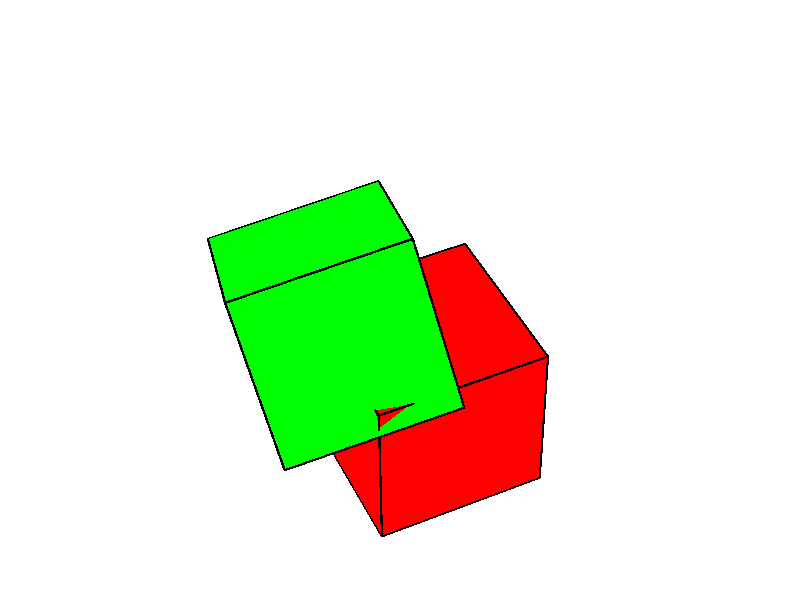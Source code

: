 #version 3.7;
#include "shapes.inc"
background {color rgb<1.000000,1.000000,1.000000>}
camera {
perspective
right x*image_width/image_height
location <3.962000, 4.827000, -5.270000>
look_at <0.500000, 0.500000, 0.500000>
angle 25.000000
sky <0.000000, 1.000000, 0.000000>
}
light_source { <3.962000, 4.827000, -5.270000> rgb<1.000000, 1.000000, 1.000000> shadowless}

global_settings { assumed_gamma 2.2 }
union {

#declare crystal1 =
  texture { pigment { rgbt <1.000000,0.000000,0.000000,0.000000> } finish {ambient 0.600000 diffuse 0.600000 reflection 0.000000} }
#declare crystal1edge =
  texture { pigment { rgbt <0.000000,0.000000,0.000000,0.004924> } finish {ambient 0.600000 diffuse 0.600000 reflection 0.000000} }
    box {<-.5,-.5,-.5>, <.5,.5,.5> scale   0.79370052598406 matrix <-0.0919661180482978, 0.171611357975663,-0.980862770699793,-0.565166903473556,-0.820000215341766,-0.0904766160815561, -0.81983449814535, 0.546030391693727, 0.172401296391748,0.,0.,0.> translate <  0.65066072473616, 0.459206221929829,0.0999906766624075>
    texture { crystal1 }
  }
union
{
    cylinder {<              -0.5,              -0.5,              -0.5>,
              <               0.5,              -0.5,              -0.5>,
              0.00620350490899431
    texture { crystal1edge }
  }
    sphere {<              -0.5,              -0.5,              -0.5>,
              0.00620350490899431
    texture { crystal1edge }
  }
    sphere {<               0.5,              -0.5,              -0.5>,
              0.00620350490899431
    texture { crystal1edge }
  }
    cylinder {<               0.5,              -0.5,              -0.5>,
              <               0.5,               0.5,              -0.5>,
              0.00620350490899431
    texture { crystal1edge }
  }
    sphere {<               0.5,              -0.5,              -0.5>,
              0.00620350490899431
    texture { crystal1edge }
  }
    sphere {<               0.5,               0.5,              -0.5>,
              0.00620350490899431
    texture { crystal1edge }
  }
    cylinder {<               0.5,               0.5,              -0.5>,
              <              -0.5,               0.5,              -0.5>,
              0.00620350490899431
    texture { crystal1edge }
  }
    sphere {<               0.5,               0.5,              -0.5>,
              0.00620350490899431
    texture { crystal1edge }
  }
    sphere {<              -0.5,               0.5,              -0.5>,
              0.00620350490899431
    texture { crystal1edge }
  }
    cylinder {<              -0.5,               0.5,              -0.5>,
              <              -0.5,              -0.5,              -0.5>,
              0.00620350490899431
    texture { crystal1edge }
  }
    sphere {<              -0.5,               0.5,              -0.5>,
              0.00620350490899431
    texture { crystal1edge }
  }
    sphere {<              -0.5,              -0.5,              -0.5>,
              0.00620350490899431
    texture { crystal1edge }
  }
    cylinder {<              -0.5,              -0.5,               0.5>,
              <               0.5,              -0.5,               0.5>,
              0.00620350490899431
    texture { crystal1edge }
  }
    sphere {<              -0.5,              -0.5,               0.5>,
              0.00620350490899431
    texture { crystal1edge }
  }
    sphere {<               0.5,              -0.5,               0.5>,
              0.00620350490899431
    texture { crystal1edge }
  }
    cylinder {<               0.5,              -0.5,               0.5>,
              <               0.5,               0.5,               0.5>,
              0.00620350490899431
    texture { crystal1edge }
  }
    sphere {<               0.5,              -0.5,               0.5>,
              0.00620350490899431
    texture { crystal1edge }
  }
    sphere {<               0.5,               0.5,               0.5>,
              0.00620350490899431
    texture { crystal1edge }
  }
    cylinder {<               0.5,               0.5,               0.5>,
              <              -0.5,               0.5,               0.5>,
              0.00620350490899431
    texture { crystal1edge }
  }
    sphere {<               0.5,               0.5,               0.5>,
              0.00620350490899431
    texture { crystal1edge }
  }
    sphere {<              -0.5,               0.5,               0.5>,
              0.00620350490899431
    texture { crystal1edge }
  }
    cylinder {<              -0.5,               0.5,               0.5>,
              <              -0.5,              -0.5,               0.5>,
              0.00620350490899431
    texture { crystal1edge }
  }
    sphere {<              -0.5,               0.5,               0.5>,
              0.00620350490899431
    texture { crystal1edge }
  }
    sphere {<              -0.5,              -0.5,               0.5>,
              0.00620350490899431
    texture { crystal1edge }
  }
    cylinder {<              -0.5,              -0.5,              -0.5>,
              <              -0.5,              -0.5,               0.5>,
              0.00620350490899431
    texture { crystal1edge }
  }
    sphere {<              -0.5,              -0.5,              -0.5>,
              0.00620350490899431
    texture { crystal1edge }
  }
    sphere {<              -0.5,              -0.5,               0.5>,
              0.00620350490899431
    texture { crystal1edge }
  }
    cylinder {<               0.5,              -0.5,              -0.5>,
              <               0.5,              -0.5,               0.5>,
              0.00620350490899431
    texture { crystal1edge }
  }
    sphere {<               0.5,              -0.5,              -0.5>,
              0.00620350490899431
    texture { crystal1edge }
  }
    sphere {<               0.5,              -0.5,               0.5>,
              0.00620350490899431
    texture { crystal1edge }
  }
    cylinder {<               0.5,               0.5,              -0.5>,
              <               0.5,               0.5,               0.5>,
              0.00620350490899431
    texture { crystal1edge }
  }
    sphere {<               0.5,               0.5,              -0.5>,
              0.00620350490899431
    texture { crystal1edge }
  }
    sphere {<               0.5,               0.5,               0.5>,
              0.00620350490899431
    texture { crystal1edge }
  }
    cylinder {<              -0.5,               0.5,              -0.5>,
              <              -0.5,               0.5,               0.5>,
              0.00620350490899431
    texture { crystal1edge }
  }
    sphere {<              -0.5,               0.5,              -0.5>,
              0.00620350490899431
    texture { crystal1edge }
  }
    sphere {<              -0.5,               0.5,               0.5>,
              0.00620350490899431
    texture { crystal1edge }
  }
    scale   0.79370052598406 matrix <-0.0919661180482978, 0.171611357975663,-0.980862770699793,-0.565166903473556,-0.820000215341766,-0.0904766160815561, -0.81983449814535, 0.546030391693727, 0.172401296391748,0.,0.,0.> translate <  0.65066072473616, 0.459206221929829,0.0999906766624075>
}
#declare crystal2 =
  texture { pigment { rgbt <0.000000,1.000000,0.000000,0.000000> } finish {ambient 0.600000 diffuse 0.600000 reflection 0.000000} }
#declare crystal2edge =
  texture { pigment { rgbt <0.000000,0.000000,0.000000,0.004924> } finish {ambient 0.600000 diffuse 0.600000 reflection 0.000000} }
    box {<-.5,-.5,-.5>, <.5,.5,.5> scale  0.793700525984138 matrix < 0.310140696645615,0.0165345356374687,-0.950546872813448, 0.690776641998726, 0.683032150326754, 0.237265067991424, 0.653177142246372,-0.730201130340993, 0.200414395929033,0.,0.,0.> translate < 0.389447632308734, 0.125430229638213, 0.561215731736729>
    texture { crystal2 }
  }
union
{
    cylinder {<              -0.5,              -0.5,              -0.5>,
              <               0.5,              -0.5,              -0.5>,
              0.0062035049089937
    texture { crystal2edge }
  }
    sphere {<              -0.5,              -0.5,              -0.5>,
              0.0062035049089937
    texture { crystal2edge }
  }
    sphere {<               0.5,              -0.5,              -0.5>,
              0.0062035049089937
    texture { crystal2edge }
  }
    cylinder {<               0.5,              -0.5,              -0.5>,
              <               0.5,               0.5,              -0.5>,
              0.0062035049089937
    texture { crystal2edge }
  }
    sphere {<               0.5,              -0.5,              -0.5>,
              0.0062035049089937
    texture { crystal2edge }
  }
    sphere {<               0.5,               0.5,              -0.5>,
              0.0062035049089937
    texture { crystal2edge }
  }
    cylinder {<               0.5,               0.5,              -0.5>,
              <              -0.5,               0.5,              -0.5>,
              0.0062035049089937
    texture { crystal2edge }
  }
    sphere {<               0.5,               0.5,              -0.5>,
              0.0062035049089937
    texture { crystal2edge }
  }
    sphere {<              -0.5,               0.5,              -0.5>,
              0.0062035049089937
    texture { crystal2edge }
  }
    cylinder {<              -0.5,               0.5,              -0.5>,
              <              -0.5,              -0.5,              -0.5>,
              0.0062035049089937
    texture { crystal2edge }
  }
    sphere {<              -0.5,               0.5,              -0.5>,
              0.0062035049089937
    texture { crystal2edge }
  }
    sphere {<              -0.5,              -0.5,              -0.5>,
              0.0062035049089937
    texture { crystal2edge }
  }
    cylinder {<              -0.5,              -0.5,               0.5>,
              <               0.5,              -0.5,               0.5>,
              0.0062035049089937
    texture { crystal2edge }
  }
    sphere {<              -0.5,              -0.5,               0.5>,
              0.0062035049089937
    texture { crystal2edge }
  }
    sphere {<               0.5,              -0.5,               0.5>,
              0.0062035049089937
    texture { crystal2edge }
  }
    cylinder {<               0.5,              -0.5,               0.5>,
              <               0.5,               0.5,               0.5>,
              0.0062035049089937
    texture { crystal2edge }
  }
    sphere {<               0.5,              -0.5,               0.5>,
              0.0062035049089937
    texture { crystal2edge }
  }
    sphere {<               0.5,               0.5,               0.5>,
              0.0062035049089937
    texture { crystal2edge }
  }
    cylinder {<               0.5,               0.5,               0.5>,
              <              -0.5,               0.5,               0.5>,
              0.0062035049089937
    texture { crystal2edge }
  }
    sphere {<               0.5,               0.5,               0.5>,
              0.0062035049089937
    texture { crystal2edge }
  }
    sphere {<              -0.5,               0.5,               0.5>,
              0.0062035049089937
    texture { crystal2edge }
  }
    cylinder {<              -0.5,               0.5,               0.5>,
              <              -0.5,              -0.5,               0.5>,
              0.0062035049089937
    texture { crystal2edge }
  }
    sphere {<              -0.5,               0.5,               0.5>,
              0.0062035049089937
    texture { crystal2edge }
  }
    sphere {<              -0.5,              -0.5,               0.5>,
              0.0062035049089937
    texture { crystal2edge }
  }
    cylinder {<              -0.5,              -0.5,              -0.5>,
              <              -0.5,              -0.5,               0.5>,
              0.0062035049089937
    texture { crystal2edge }
  }
    sphere {<              -0.5,              -0.5,              -0.5>,
              0.0062035049089937
    texture { crystal2edge }
  }
    sphere {<              -0.5,              -0.5,               0.5>,
              0.0062035049089937
    texture { crystal2edge }
  }
    cylinder {<               0.5,              -0.5,              -0.5>,
              <               0.5,              -0.5,               0.5>,
              0.0062035049089937
    texture { crystal2edge }
  }
    sphere {<               0.5,              -0.5,              -0.5>,
              0.0062035049089937
    texture { crystal2edge }
  }
    sphere {<               0.5,              -0.5,               0.5>,
              0.0062035049089937
    texture { crystal2edge }
  }
    cylinder {<               0.5,               0.5,              -0.5>,
              <               0.5,               0.5,               0.5>,
              0.0062035049089937
    texture { crystal2edge }
  }
    sphere {<               0.5,               0.5,              -0.5>,
              0.0062035049089937
    texture { crystal2edge }
  }
    sphere {<               0.5,               0.5,               0.5>,
              0.0062035049089937
    texture { crystal2edge }
  }
    cylinder {<              -0.5,               0.5,              -0.5>,
              <              -0.5,               0.5,               0.5>,
              0.0062035049089937
    texture { crystal2edge }
  }
    sphere {<              -0.5,               0.5,              -0.5>,
              0.0062035049089937
    texture { crystal2edge }
  }
    sphere {<              -0.5,               0.5,               0.5>,
              0.0062035049089937
    texture { crystal2edge }
  }
    scale  0.793700525984138 matrix < 0.310140696645615,0.0165345356374687,-0.950546872813448, 0.690776641998726, 0.683032150326754, 0.237265067991424, 0.653177142246372,-0.730201130340993, 0.200414395929033,0.,0.,0.> translate < 0.389447632308734, 0.125430229638213, 0.561215731736729>
}
rotate<-90,  0,  0>
scale <  1,  1, -1>
}
